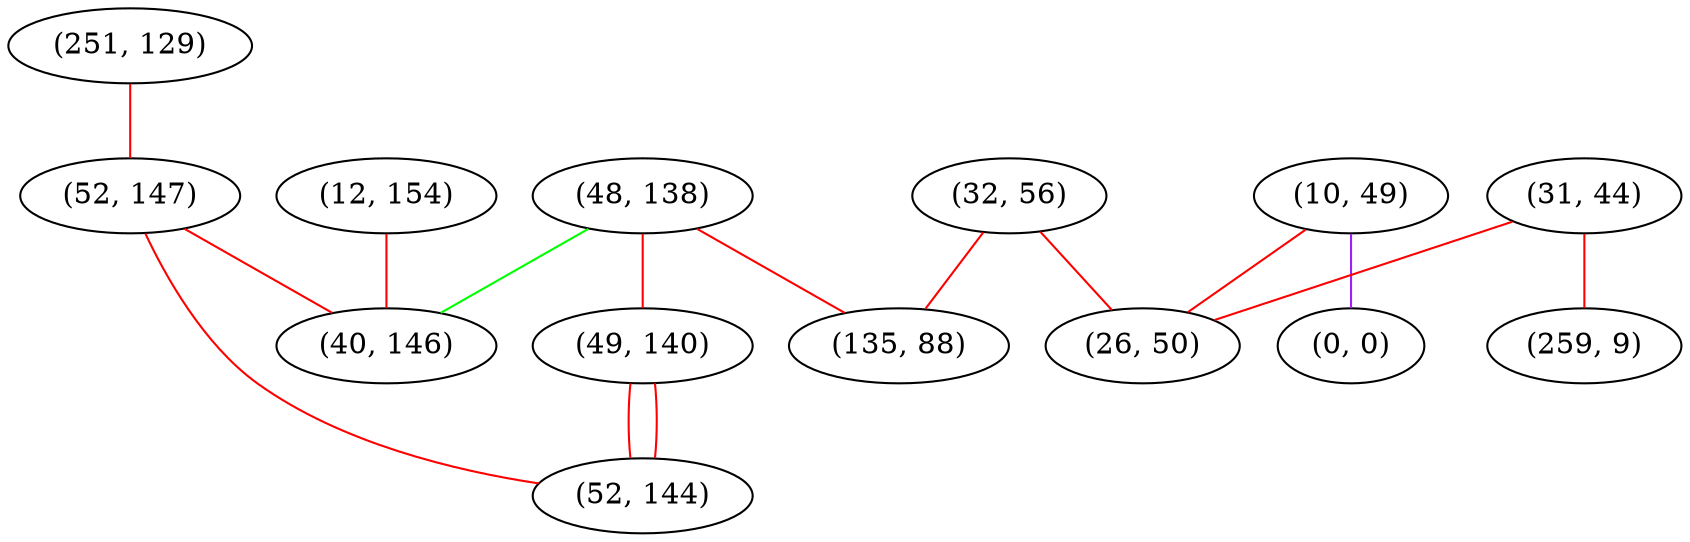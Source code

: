 graph "" {
"(251, 129)";
"(48, 138)";
"(10, 49)";
"(12, 154)";
"(32, 56)";
"(135, 88)";
"(0, 0)";
"(31, 44)";
"(52, 147)";
"(259, 9)";
"(40, 146)";
"(49, 140)";
"(52, 144)";
"(26, 50)";
"(251, 129)" -- "(52, 147)"  [color=red, key=0, weight=1];
"(48, 138)" -- "(135, 88)"  [color=red, key=0, weight=1];
"(48, 138)" -- "(40, 146)"  [color=green, key=0, weight=2];
"(48, 138)" -- "(49, 140)"  [color=red, key=0, weight=1];
"(10, 49)" -- "(0, 0)"  [color=purple, key=0, weight=4];
"(10, 49)" -- "(26, 50)"  [color=red, key=0, weight=1];
"(12, 154)" -- "(40, 146)"  [color=red, key=0, weight=1];
"(32, 56)" -- "(135, 88)"  [color=red, key=0, weight=1];
"(32, 56)" -- "(26, 50)"  [color=red, key=0, weight=1];
"(31, 44)" -- "(259, 9)"  [color=red, key=0, weight=1];
"(31, 44)" -- "(26, 50)"  [color=red, key=0, weight=1];
"(52, 147)" -- "(40, 146)"  [color=red, key=0, weight=1];
"(52, 147)" -- "(52, 144)"  [color=red, key=0, weight=1];
"(49, 140)" -- "(52, 144)"  [color=red, key=0, weight=1];
"(49, 140)" -- "(52, 144)"  [color=red, key=1, weight=1];
}
